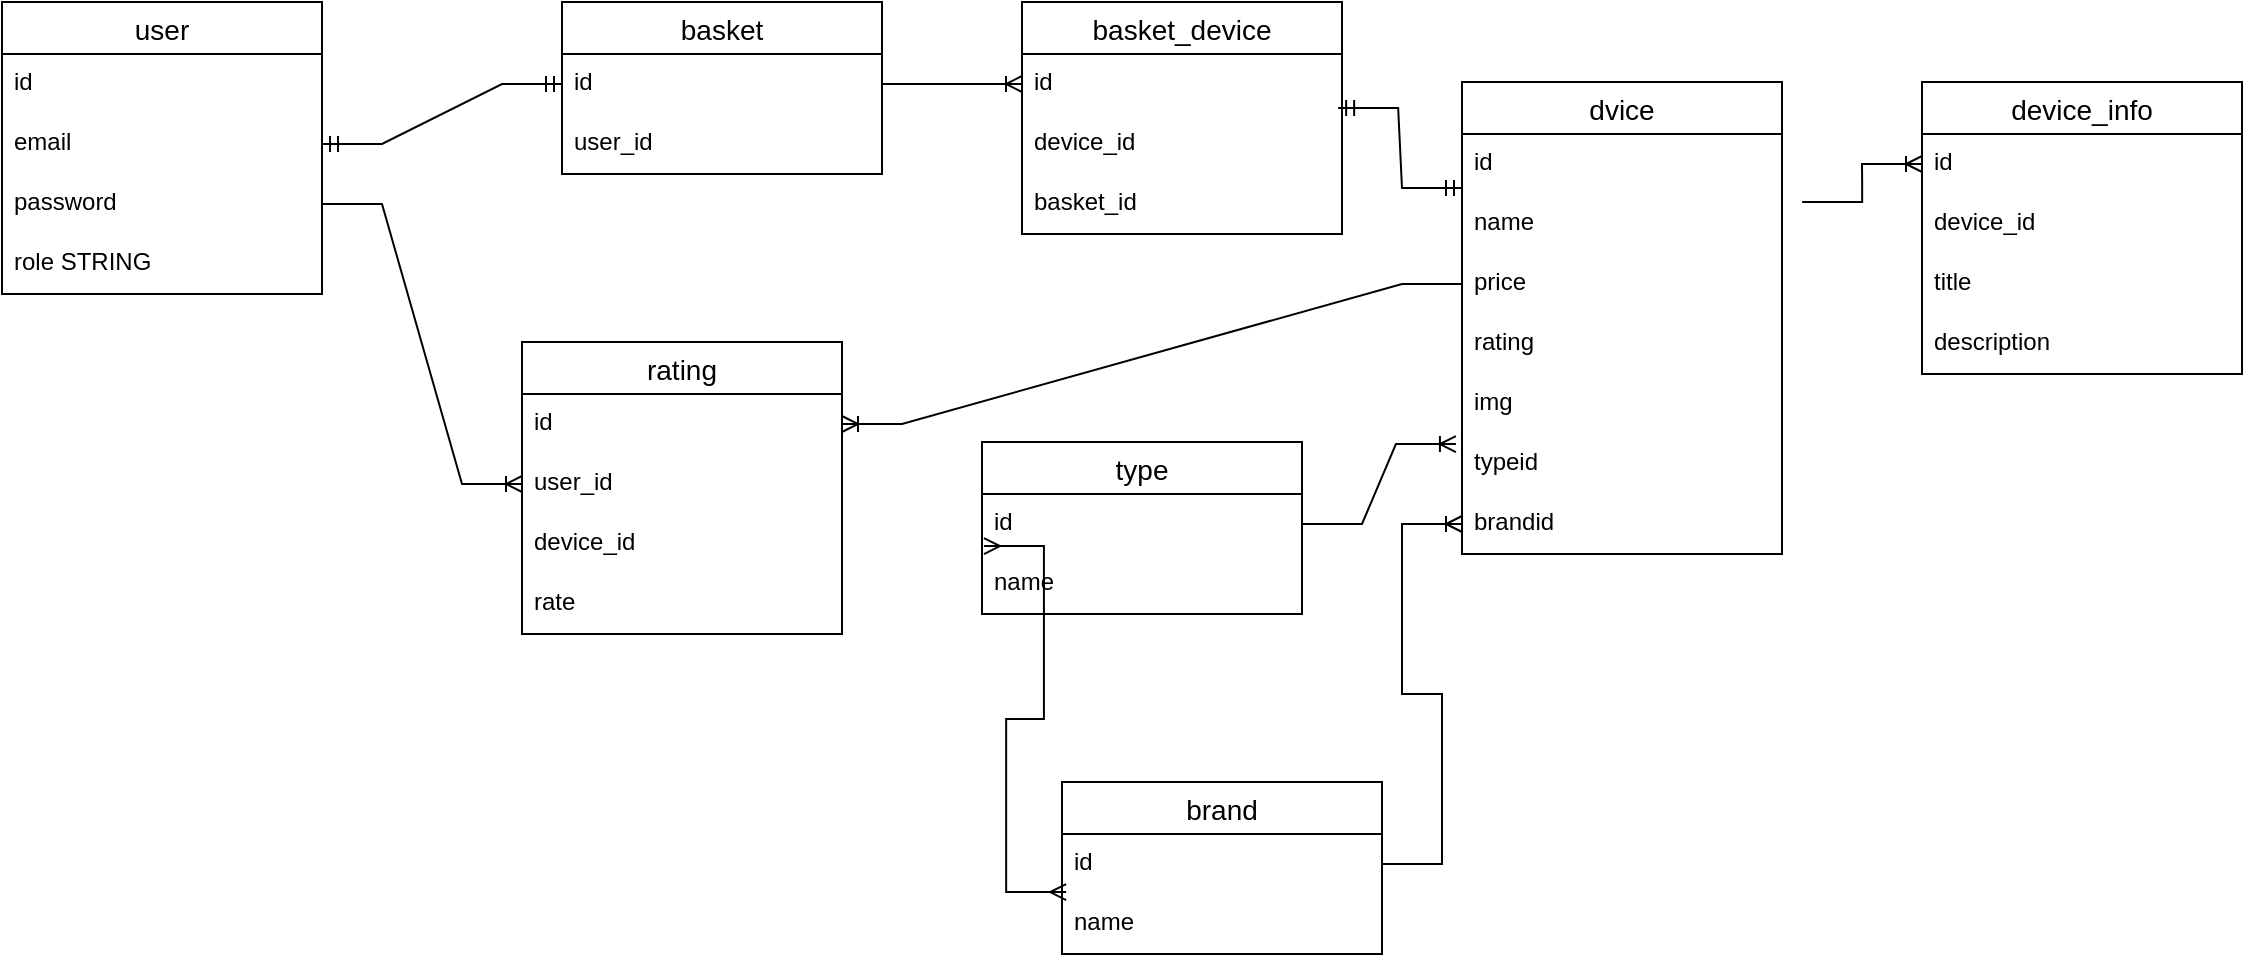 <mxfile version="21.8.2" type="github">
  <diagram name="Страница — 1" id="ElYnzRKVSqd9ER_9xfTo">
    <mxGraphModel dx="1434" dy="758" grid="1" gridSize="10" guides="1" tooltips="1" connect="1" arrows="1" fold="1" page="1" pageScale="1" pageWidth="827" pageHeight="1169" math="0" shadow="0">
      <root>
        <mxCell id="0" />
        <mxCell id="1" parent="0" />
        <mxCell id="NSlzZ7x1-a-MOc4Thqhk-2" value="user" style="swimlane;fontStyle=0;childLayout=stackLayout;horizontal=1;startSize=26;horizontalStack=0;resizeParent=1;resizeParentMax=0;resizeLast=0;collapsible=1;marginBottom=0;align=center;fontSize=14;" vertex="1" parent="1">
          <mxGeometry x="40" y="640" width="160" height="146" as="geometry" />
        </mxCell>
        <mxCell id="NSlzZ7x1-a-MOc4Thqhk-3" value="id&lt;br&gt;" style="text;strokeColor=none;fillColor=none;spacingLeft=4;spacingRight=4;overflow=hidden;rotatable=0;points=[[0,0.5],[1,0.5]];portConstraint=eastwest;fontSize=12;whiteSpace=wrap;html=1;" vertex="1" parent="NSlzZ7x1-a-MOc4Thqhk-2">
          <mxGeometry y="26" width="160" height="30" as="geometry" />
        </mxCell>
        <mxCell id="NSlzZ7x1-a-MOc4Thqhk-4" value="email&lt;br&gt;" style="text;strokeColor=none;fillColor=none;spacingLeft=4;spacingRight=4;overflow=hidden;rotatable=0;points=[[0,0.5],[1,0.5]];portConstraint=eastwest;fontSize=12;whiteSpace=wrap;html=1;" vertex="1" parent="NSlzZ7x1-a-MOc4Thqhk-2">
          <mxGeometry y="56" width="160" height="30" as="geometry" />
        </mxCell>
        <mxCell id="NSlzZ7x1-a-MOc4Thqhk-5" value="password&lt;br&gt;" style="text;strokeColor=none;fillColor=none;spacingLeft=4;spacingRight=4;overflow=hidden;rotatable=0;points=[[0,0.5],[1,0.5]];portConstraint=eastwest;fontSize=12;whiteSpace=wrap;html=1;" vertex="1" parent="NSlzZ7x1-a-MOc4Thqhk-2">
          <mxGeometry y="86" width="160" height="30" as="geometry" />
        </mxCell>
        <mxCell id="NSlzZ7x1-a-MOc4Thqhk-6" value="role STRING" style="text;strokeColor=none;fillColor=none;spacingLeft=4;spacingRight=4;overflow=hidden;rotatable=0;points=[[0,0.5],[1,0.5]];portConstraint=eastwest;fontSize=12;whiteSpace=wrap;html=1;" vertex="1" parent="NSlzZ7x1-a-MOc4Thqhk-2">
          <mxGeometry y="116" width="160" height="30" as="geometry" />
        </mxCell>
        <mxCell id="NSlzZ7x1-a-MOc4Thqhk-7" value="basket" style="swimlane;fontStyle=0;childLayout=stackLayout;horizontal=1;startSize=26;horizontalStack=0;resizeParent=1;resizeParentMax=0;resizeLast=0;collapsible=1;marginBottom=0;align=center;fontSize=14;" vertex="1" parent="1">
          <mxGeometry x="320" y="640" width="160" height="86" as="geometry" />
        </mxCell>
        <mxCell id="NSlzZ7x1-a-MOc4Thqhk-8" value="id&lt;br&gt;" style="text;strokeColor=none;fillColor=none;spacingLeft=4;spacingRight=4;overflow=hidden;rotatable=0;points=[[0,0.5],[1,0.5]];portConstraint=eastwest;fontSize=12;whiteSpace=wrap;html=1;" vertex="1" parent="NSlzZ7x1-a-MOc4Thqhk-7">
          <mxGeometry y="26" width="160" height="30" as="geometry" />
        </mxCell>
        <mxCell id="NSlzZ7x1-a-MOc4Thqhk-9" value="user_id" style="text;strokeColor=none;fillColor=none;spacingLeft=4;spacingRight=4;overflow=hidden;rotatable=0;points=[[0,0.5],[1,0.5]];portConstraint=eastwest;fontSize=12;whiteSpace=wrap;html=1;" vertex="1" parent="NSlzZ7x1-a-MOc4Thqhk-7">
          <mxGeometry y="56" width="160" height="30" as="geometry" />
        </mxCell>
        <mxCell id="NSlzZ7x1-a-MOc4Thqhk-12" value="" style="edgeStyle=entityRelationEdgeStyle;fontSize=12;html=1;endArrow=ERmandOne;startArrow=ERmandOne;rounded=0;entryX=0;entryY=0.5;entryDx=0;entryDy=0;" edge="1" parent="1" source="NSlzZ7x1-a-MOc4Thqhk-4" target="NSlzZ7x1-a-MOc4Thqhk-8">
          <mxGeometry width="100" height="100" relative="1" as="geometry">
            <mxPoint x="170" y="770" as="sourcePoint" />
            <mxPoint x="270" y="670" as="targetPoint" />
          </mxGeometry>
        </mxCell>
        <mxCell id="NSlzZ7x1-a-MOc4Thqhk-13" value="dvice" style="swimlane;fontStyle=0;childLayout=stackLayout;horizontal=1;startSize=26;horizontalStack=0;resizeParent=1;resizeParentMax=0;resizeLast=0;collapsible=1;marginBottom=0;align=center;fontSize=14;" vertex="1" parent="1">
          <mxGeometry x="770" y="680" width="160" height="236" as="geometry" />
        </mxCell>
        <mxCell id="NSlzZ7x1-a-MOc4Thqhk-14" value="id" style="text;strokeColor=none;fillColor=none;spacingLeft=4;spacingRight=4;overflow=hidden;rotatable=0;points=[[0,0.5],[1,0.5]];portConstraint=eastwest;fontSize=12;whiteSpace=wrap;html=1;" vertex="1" parent="NSlzZ7x1-a-MOc4Thqhk-13">
          <mxGeometry y="26" width="160" height="30" as="geometry" />
        </mxCell>
        <mxCell id="NSlzZ7x1-a-MOc4Thqhk-15" value="name" style="text;strokeColor=none;fillColor=none;spacingLeft=4;spacingRight=4;overflow=hidden;rotatable=0;points=[[0,0.5],[1,0.5]];portConstraint=eastwest;fontSize=12;whiteSpace=wrap;html=1;" vertex="1" parent="NSlzZ7x1-a-MOc4Thqhk-13">
          <mxGeometry y="56" width="160" height="30" as="geometry" />
        </mxCell>
        <mxCell id="NSlzZ7x1-a-MOc4Thqhk-16" value="price" style="text;strokeColor=none;fillColor=none;spacingLeft=4;spacingRight=4;overflow=hidden;rotatable=0;points=[[0,0.5],[1,0.5]];portConstraint=eastwest;fontSize=12;whiteSpace=wrap;html=1;" vertex="1" parent="NSlzZ7x1-a-MOc4Thqhk-13">
          <mxGeometry y="86" width="160" height="30" as="geometry" />
        </mxCell>
        <mxCell id="NSlzZ7x1-a-MOc4Thqhk-17" value="rating" style="text;strokeColor=none;fillColor=none;spacingLeft=4;spacingRight=4;overflow=hidden;rotatable=0;points=[[0,0.5],[1,0.5]];portConstraint=eastwest;fontSize=12;whiteSpace=wrap;html=1;" vertex="1" parent="NSlzZ7x1-a-MOc4Thqhk-13">
          <mxGeometry y="116" width="160" height="30" as="geometry" />
        </mxCell>
        <mxCell id="NSlzZ7x1-a-MOc4Thqhk-18" value="img" style="text;strokeColor=none;fillColor=none;spacingLeft=4;spacingRight=4;overflow=hidden;rotatable=0;points=[[0,0.5],[1,0.5]];portConstraint=eastwest;fontSize=12;whiteSpace=wrap;html=1;" vertex="1" parent="NSlzZ7x1-a-MOc4Thqhk-13">
          <mxGeometry y="146" width="160" height="30" as="geometry" />
        </mxCell>
        <mxCell id="NSlzZ7x1-a-MOc4Thqhk-19" value="typeid" style="text;strokeColor=none;fillColor=none;spacingLeft=4;spacingRight=4;overflow=hidden;rotatable=0;points=[[0,0.5],[1,0.5]];portConstraint=eastwest;fontSize=12;whiteSpace=wrap;html=1;" vertex="1" parent="NSlzZ7x1-a-MOc4Thqhk-13">
          <mxGeometry y="176" width="160" height="30" as="geometry" />
        </mxCell>
        <mxCell id="NSlzZ7x1-a-MOc4Thqhk-20" value="brandid" style="text;strokeColor=none;fillColor=none;spacingLeft=4;spacingRight=4;overflow=hidden;rotatable=0;points=[[0,0.5],[1,0.5]];portConstraint=eastwest;fontSize=12;whiteSpace=wrap;html=1;" vertex="1" parent="NSlzZ7x1-a-MOc4Thqhk-13">
          <mxGeometry y="206" width="160" height="30" as="geometry" />
        </mxCell>
        <mxCell id="NSlzZ7x1-a-MOc4Thqhk-21" value="type" style="swimlane;fontStyle=0;childLayout=stackLayout;horizontal=1;startSize=26;horizontalStack=0;resizeParent=1;resizeParentMax=0;resizeLast=0;collapsible=1;marginBottom=0;align=center;fontSize=14;" vertex="1" parent="1">
          <mxGeometry x="530" y="860" width="160" height="86" as="geometry" />
        </mxCell>
        <mxCell id="NSlzZ7x1-a-MOc4Thqhk-22" value="id" style="text;strokeColor=none;fillColor=none;spacingLeft=4;spacingRight=4;overflow=hidden;rotatable=0;points=[[0,0.5],[1,0.5]];portConstraint=eastwest;fontSize=12;whiteSpace=wrap;html=1;" vertex="1" parent="NSlzZ7x1-a-MOc4Thqhk-21">
          <mxGeometry y="26" width="160" height="30" as="geometry" />
        </mxCell>
        <mxCell id="NSlzZ7x1-a-MOc4Thqhk-23" value="name" style="text;strokeColor=none;fillColor=none;spacingLeft=4;spacingRight=4;overflow=hidden;rotatable=0;points=[[0,0.5],[1,0.5]];portConstraint=eastwest;fontSize=12;whiteSpace=wrap;html=1;" vertex="1" parent="NSlzZ7x1-a-MOc4Thqhk-21">
          <mxGeometry y="56" width="160" height="30" as="geometry" />
        </mxCell>
        <mxCell id="NSlzZ7x1-a-MOc4Thqhk-25" value="brand" style="swimlane;fontStyle=0;childLayout=stackLayout;horizontal=1;startSize=26;horizontalStack=0;resizeParent=1;resizeParentMax=0;resizeLast=0;collapsible=1;marginBottom=0;align=center;fontSize=14;" vertex="1" parent="1">
          <mxGeometry x="570" y="1030" width="160" height="86" as="geometry" />
        </mxCell>
        <mxCell id="NSlzZ7x1-a-MOc4Thqhk-26" value="id" style="text;strokeColor=none;fillColor=none;spacingLeft=4;spacingRight=4;overflow=hidden;rotatable=0;points=[[0,0.5],[1,0.5]];portConstraint=eastwest;fontSize=12;whiteSpace=wrap;html=1;" vertex="1" parent="NSlzZ7x1-a-MOc4Thqhk-25">
          <mxGeometry y="26" width="160" height="30" as="geometry" />
        </mxCell>
        <mxCell id="NSlzZ7x1-a-MOc4Thqhk-27" value="name" style="text;strokeColor=none;fillColor=none;spacingLeft=4;spacingRight=4;overflow=hidden;rotatable=0;points=[[0,0.5],[1,0.5]];portConstraint=eastwest;fontSize=12;whiteSpace=wrap;html=1;" vertex="1" parent="NSlzZ7x1-a-MOc4Thqhk-25">
          <mxGeometry y="56" width="160" height="30" as="geometry" />
        </mxCell>
        <mxCell id="NSlzZ7x1-a-MOc4Thqhk-29" value="" style="edgeStyle=entityRelationEdgeStyle;fontSize=12;html=1;endArrow=ERoneToMany;rounded=0;entryX=-0.019;entryY=0.167;entryDx=0;entryDy=0;entryPerimeter=0;" edge="1" parent="1" source="NSlzZ7x1-a-MOc4Thqhk-22" target="NSlzZ7x1-a-MOc4Thqhk-19">
          <mxGeometry width="100" height="100" relative="1" as="geometry">
            <mxPoint x="400" y="1010" as="sourcePoint" />
            <mxPoint x="500" y="910" as="targetPoint" />
          </mxGeometry>
        </mxCell>
        <mxCell id="NSlzZ7x1-a-MOc4Thqhk-30" value="" style="edgeStyle=entityRelationEdgeStyle;fontSize=12;html=1;endArrow=ERoneToMany;rounded=0;exitX=1;exitY=0.5;exitDx=0;exitDy=0;entryX=0;entryY=0.5;entryDx=0;entryDy=0;" edge="1" parent="1" source="NSlzZ7x1-a-MOc4Thqhk-26" target="NSlzZ7x1-a-MOc4Thqhk-20">
          <mxGeometry width="100" height="100" relative="1" as="geometry">
            <mxPoint x="650" y="1040" as="sourcePoint" />
            <mxPoint x="600" y="970" as="targetPoint" />
          </mxGeometry>
        </mxCell>
        <mxCell id="NSlzZ7x1-a-MOc4Thqhk-32" value="" style="edgeStyle=entityRelationEdgeStyle;fontSize=12;html=1;endArrow=ERmany;startArrow=ERmany;rounded=0;exitX=0.013;exitY=-0.033;exitDx=0;exitDy=0;exitPerimeter=0;entryX=0.006;entryY=0.867;entryDx=0;entryDy=0;entryPerimeter=0;" edge="1" parent="1" source="NSlzZ7x1-a-MOc4Thqhk-27" target="NSlzZ7x1-a-MOc4Thqhk-22">
          <mxGeometry width="100" height="100" relative="1" as="geometry">
            <mxPoint x="210" y="1040" as="sourcePoint" />
            <mxPoint x="360" y="890" as="targetPoint" />
            <Array as="points">
              <mxPoint x="230" y="1050" />
              <mxPoint x="230" y="1090" />
              <mxPoint x="230" y="970" />
            </Array>
          </mxGeometry>
        </mxCell>
        <mxCell id="NSlzZ7x1-a-MOc4Thqhk-33" value="device_info" style="swimlane;fontStyle=0;childLayout=stackLayout;horizontal=1;startSize=26;horizontalStack=0;resizeParent=1;resizeParentMax=0;resizeLast=0;collapsible=1;marginBottom=0;align=center;fontSize=14;" vertex="1" parent="1">
          <mxGeometry x="1000" y="680" width="160" height="146" as="geometry" />
        </mxCell>
        <mxCell id="NSlzZ7x1-a-MOc4Thqhk-34" value="id" style="text;strokeColor=none;fillColor=none;spacingLeft=4;spacingRight=4;overflow=hidden;rotatable=0;points=[[0,0.5],[1,0.5]];portConstraint=eastwest;fontSize=12;whiteSpace=wrap;html=1;" vertex="1" parent="NSlzZ7x1-a-MOc4Thqhk-33">
          <mxGeometry y="26" width="160" height="30" as="geometry" />
        </mxCell>
        <mxCell id="NSlzZ7x1-a-MOc4Thqhk-35" value="device_id" style="text;strokeColor=none;fillColor=none;spacingLeft=4;spacingRight=4;overflow=hidden;rotatable=0;points=[[0,0.5],[1,0.5]];portConstraint=eastwest;fontSize=12;whiteSpace=wrap;html=1;" vertex="1" parent="NSlzZ7x1-a-MOc4Thqhk-33">
          <mxGeometry y="56" width="160" height="30" as="geometry" />
        </mxCell>
        <mxCell id="NSlzZ7x1-a-MOc4Thqhk-36" value="title" style="text;strokeColor=none;fillColor=none;spacingLeft=4;spacingRight=4;overflow=hidden;rotatable=0;points=[[0,0.5],[1,0.5]];portConstraint=eastwest;fontSize=12;whiteSpace=wrap;html=1;" vertex="1" parent="NSlzZ7x1-a-MOc4Thqhk-33">
          <mxGeometry y="86" width="160" height="30" as="geometry" />
        </mxCell>
        <mxCell id="NSlzZ7x1-a-MOc4Thqhk-37" value="description" style="text;strokeColor=none;fillColor=none;spacingLeft=4;spacingRight=4;overflow=hidden;rotatable=0;points=[[0,0.5],[1,0.5]];portConstraint=eastwest;fontSize=12;whiteSpace=wrap;html=1;" vertex="1" parent="NSlzZ7x1-a-MOc4Thqhk-33">
          <mxGeometry y="116" width="160" height="30" as="geometry" />
        </mxCell>
        <mxCell id="NSlzZ7x1-a-MOc4Thqhk-38" value="" style="edgeStyle=entityRelationEdgeStyle;fontSize=12;html=1;endArrow=ERoneToMany;rounded=0;exitX=1.063;exitY=0.133;exitDx=0;exitDy=0;exitPerimeter=0;entryX=0;entryY=0.5;entryDx=0;entryDy=0;" edge="1" parent="1" source="NSlzZ7x1-a-MOc4Thqhk-15" target="NSlzZ7x1-a-MOc4Thqhk-34">
          <mxGeometry width="100" height="100" relative="1" as="geometry">
            <mxPoint x="920" y="770" as="sourcePoint" />
            <mxPoint x="1020" y="670" as="targetPoint" />
          </mxGeometry>
        </mxCell>
        <mxCell id="NSlzZ7x1-a-MOc4Thqhk-39" value="basket_device" style="swimlane;fontStyle=0;childLayout=stackLayout;horizontal=1;startSize=26;horizontalStack=0;resizeParent=1;resizeParentMax=0;resizeLast=0;collapsible=1;marginBottom=0;align=center;fontSize=14;" vertex="1" parent="1">
          <mxGeometry x="550" y="640" width="160" height="116" as="geometry" />
        </mxCell>
        <mxCell id="NSlzZ7x1-a-MOc4Thqhk-40" value="id" style="text;strokeColor=none;fillColor=none;spacingLeft=4;spacingRight=4;overflow=hidden;rotatable=0;points=[[0,0.5],[1,0.5]];portConstraint=eastwest;fontSize=12;whiteSpace=wrap;html=1;" vertex="1" parent="NSlzZ7x1-a-MOc4Thqhk-39">
          <mxGeometry y="26" width="160" height="30" as="geometry" />
        </mxCell>
        <mxCell id="NSlzZ7x1-a-MOc4Thqhk-41" value="device_id" style="text;strokeColor=none;fillColor=none;spacingLeft=4;spacingRight=4;overflow=hidden;rotatable=0;points=[[0,0.5],[1,0.5]];portConstraint=eastwest;fontSize=12;whiteSpace=wrap;html=1;" vertex="1" parent="NSlzZ7x1-a-MOc4Thqhk-39">
          <mxGeometry y="56" width="160" height="30" as="geometry" />
        </mxCell>
        <mxCell id="NSlzZ7x1-a-MOc4Thqhk-42" value="basket_id" style="text;strokeColor=none;fillColor=none;spacingLeft=4;spacingRight=4;overflow=hidden;rotatable=0;points=[[0,0.5],[1,0.5]];portConstraint=eastwest;fontSize=12;whiteSpace=wrap;html=1;" vertex="1" parent="NSlzZ7x1-a-MOc4Thqhk-39">
          <mxGeometry y="86" width="160" height="30" as="geometry" />
        </mxCell>
        <mxCell id="NSlzZ7x1-a-MOc4Thqhk-43" value="" style="edgeStyle=entityRelationEdgeStyle;fontSize=12;html=1;endArrow=ERoneToMany;rounded=0;entryX=0;entryY=0.5;entryDx=0;entryDy=0;exitX=1;exitY=0.5;exitDx=0;exitDy=0;" edge="1" parent="1" source="NSlzZ7x1-a-MOc4Thqhk-8" target="NSlzZ7x1-a-MOc4Thqhk-40">
          <mxGeometry width="100" height="100" relative="1" as="geometry">
            <mxPoint x="370" y="1040" as="sourcePoint" />
            <mxPoint x="470" y="940" as="targetPoint" />
            <Array as="points">
              <mxPoint x="450" y="750" />
            </Array>
          </mxGeometry>
        </mxCell>
        <mxCell id="NSlzZ7x1-a-MOc4Thqhk-44" value="" style="edgeStyle=entityRelationEdgeStyle;fontSize=12;html=1;endArrow=ERmandOne;startArrow=ERmandOne;rounded=0;exitX=0.988;exitY=0.9;exitDx=0;exitDy=0;exitPerimeter=0;entryX=0;entryY=-0.1;entryDx=0;entryDy=0;entryPerimeter=0;" edge="1" parent="1" source="NSlzZ7x1-a-MOc4Thqhk-40" target="NSlzZ7x1-a-MOc4Thqhk-15">
          <mxGeometry width="100" height="100" relative="1" as="geometry">
            <mxPoint x="720" y="680" as="sourcePoint" />
            <mxPoint x="800" y="626" as="targetPoint" />
          </mxGeometry>
        </mxCell>
        <mxCell id="NSlzZ7x1-a-MOc4Thqhk-45" value="rating" style="swimlane;fontStyle=0;childLayout=stackLayout;horizontal=1;startSize=26;horizontalStack=0;resizeParent=1;resizeParentMax=0;resizeLast=0;collapsible=1;marginBottom=0;align=center;fontSize=14;" vertex="1" parent="1">
          <mxGeometry x="300" y="810" width="160" height="146" as="geometry" />
        </mxCell>
        <mxCell id="NSlzZ7x1-a-MOc4Thqhk-46" value="id" style="text;strokeColor=none;fillColor=none;spacingLeft=4;spacingRight=4;overflow=hidden;rotatable=0;points=[[0,0.5],[1,0.5]];portConstraint=eastwest;fontSize=12;whiteSpace=wrap;html=1;" vertex="1" parent="NSlzZ7x1-a-MOc4Thqhk-45">
          <mxGeometry y="26" width="160" height="30" as="geometry" />
        </mxCell>
        <mxCell id="NSlzZ7x1-a-MOc4Thqhk-47" value="user_id" style="text;strokeColor=none;fillColor=none;spacingLeft=4;spacingRight=4;overflow=hidden;rotatable=0;points=[[0,0.5],[1,0.5]];portConstraint=eastwest;fontSize=12;whiteSpace=wrap;html=1;" vertex="1" parent="NSlzZ7x1-a-MOc4Thqhk-45">
          <mxGeometry y="56" width="160" height="30" as="geometry" />
        </mxCell>
        <mxCell id="NSlzZ7x1-a-MOc4Thqhk-48" value="device_id" style="text;strokeColor=none;fillColor=none;spacingLeft=4;spacingRight=4;overflow=hidden;rotatable=0;points=[[0,0.5],[1,0.5]];portConstraint=eastwest;fontSize=12;whiteSpace=wrap;html=1;" vertex="1" parent="NSlzZ7x1-a-MOc4Thqhk-45">
          <mxGeometry y="86" width="160" height="30" as="geometry" />
        </mxCell>
        <mxCell id="NSlzZ7x1-a-MOc4Thqhk-49" value="rate" style="text;strokeColor=none;fillColor=none;spacingLeft=4;spacingRight=4;overflow=hidden;rotatable=0;points=[[0,0.5],[1,0.5]];portConstraint=eastwest;fontSize=12;whiteSpace=wrap;html=1;" vertex="1" parent="NSlzZ7x1-a-MOc4Thqhk-45">
          <mxGeometry y="116" width="160" height="30" as="geometry" />
        </mxCell>
        <mxCell id="NSlzZ7x1-a-MOc4Thqhk-50" value="" style="edgeStyle=entityRelationEdgeStyle;fontSize=12;html=1;endArrow=ERoneToMany;rounded=0;exitX=1;exitY=0.5;exitDx=0;exitDy=0;entryX=0;entryY=0.5;entryDx=0;entryDy=0;" edge="1" parent="1" source="NSlzZ7x1-a-MOc4Thqhk-5" target="NSlzZ7x1-a-MOc4Thqhk-47">
          <mxGeometry width="100" height="100" relative="1" as="geometry">
            <mxPoint x="190" y="856" as="sourcePoint" />
            <mxPoint x="290" y="756" as="targetPoint" />
          </mxGeometry>
        </mxCell>
        <mxCell id="NSlzZ7x1-a-MOc4Thqhk-51" value="" style="edgeStyle=entityRelationEdgeStyle;fontSize=12;html=1;endArrow=ERoneToMany;rounded=0;exitX=0;exitY=0.5;exitDx=0;exitDy=0;entryX=1;entryY=0.5;entryDx=0;entryDy=0;" edge="1" parent="1" source="NSlzZ7x1-a-MOc4Thqhk-16" target="NSlzZ7x1-a-MOc4Thqhk-46">
          <mxGeometry width="100" height="100" relative="1" as="geometry">
            <mxPoint x="370" y="1040" as="sourcePoint" />
            <mxPoint x="470" y="940" as="targetPoint" />
          </mxGeometry>
        </mxCell>
      </root>
    </mxGraphModel>
  </diagram>
</mxfile>
